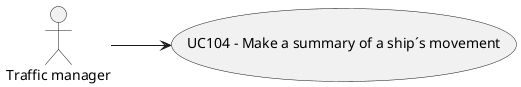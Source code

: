 @startuml

left to right direction
:Traffic manager: --> (UC104 - Make a summary of a ship´s movement)
@enduml
